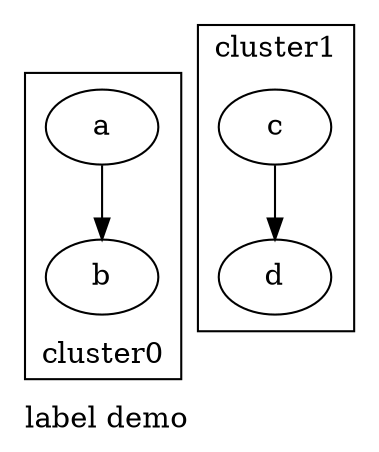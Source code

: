 digraph G {
	graph [label="label demo", labeljust=left];
	node [label="\N"];
	graph [lp="39,12",
		bb="0,0,164,212"];
	subgraph cluster0 {
		graph [label=cluster0,
			labelloc=bottom,
			lp="38,44",
			bb="8,32,78,180"];
		a [pos="43,154", width="0.75", height="0.50"];
		b [pos="43,82", width="0.75", height="0.50"];
		a -> b [pos="e,43,100 43,136 43,128 43,119 43,110"];
	}
	subgraph cluster1 {
		graph [label=cluster1,
			labelloc=top,
			lp="116,192",
			bb="86,56,156,204"];
		c [pos="121,154", width="0.75", height="0.50"];
		d [pos="121,82", width="0.75", height="0.50"];
		c -> d [pos="e,121,100 121,136 121,128 121,119 121,110"];
	}
}
